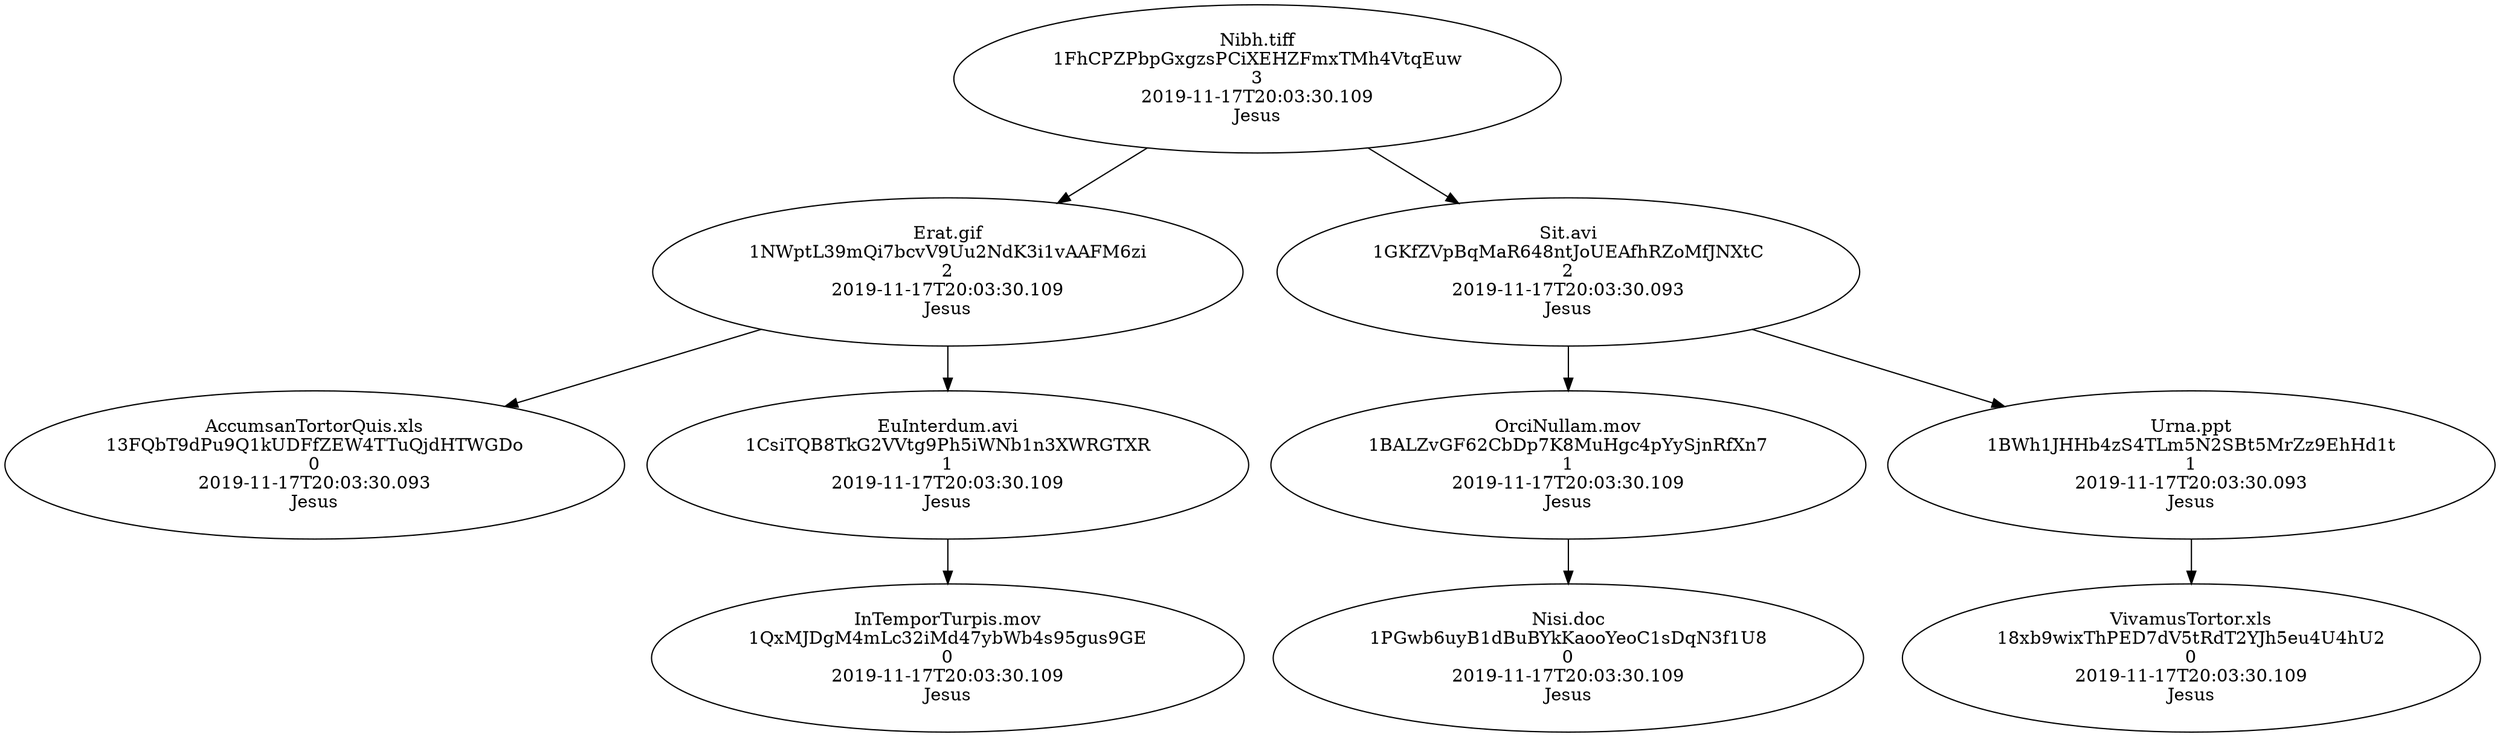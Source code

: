 digraph G {

"Nibh.tiff
1FhCPZPbpGxgzsPCiXEHZFmxTMh4VtqEuw
3
2019-11-17T20:03:30.109
Jesus";
"Nibh.tiff
1FhCPZPbpGxgzsPCiXEHZFmxTMh4VtqEuw
3
2019-11-17T20:03:30.109
Jesus"->"Erat.gif
1NWptL39mQi7bcvV9Uu2NdK3i1vAAFM6zi
2
2019-11-17T20:03:30.109
Jesus";
"Nibh.tiff
1FhCPZPbpGxgzsPCiXEHZFmxTMh4VtqEuw
3
2019-11-17T20:03:30.109
Jesus"->"Sit.avi
1GKfZVpBqMaR648ntJoUEAfhRZoMfJNXtC
2
2019-11-17T20:03:30.093
Jesus";
"Erat.gif
1NWptL39mQi7bcvV9Uu2NdK3i1vAAFM6zi
2
2019-11-17T20:03:30.109
Jesus";
"Erat.gif
1NWptL39mQi7bcvV9Uu2NdK3i1vAAFM6zi
2
2019-11-17T20:03:30.109
Jesus"->"AccumsanTortorQuis.xls
13FQbT9dPu9Q1kUDFfZEW4TTuQjdHTWGDo
0
2019-11-17T20:03:30.093
Jesus";
"Erat.gif
1NWptL39mQi7bcvV9Uu2NdK3i1vAAFM6zi
2
2019-11-17T20:03:30.109
Jesus"->"EuInterdum.avi
1CsiTQB8TkG2VVtg9Ph5iWNb1n3XWRGTXR
1
2019-11-17T20:03:30.109
Jesus";
"AccumsanTortorQuis.xls
13FQbT9dPu9Q1kUDFfZEW4TTuQjdHTWGDo
0
2019-11-17T20:03:30.093
Jesus";
"EuInterdum.avi
1CsiTQB8TkG2VVtg9Ph5iWNb1n3XWRGTXR
1
2019-11-17T20:03:30.109
Jesus";
"EuInterdum.avi
1CsiTQB8TkG2VVtg9Ph5iWNb1n3XWRGTXR
1
2019-11-17T20:03:30.109
Jesus"->"InTemporTurpis.mov
1QxMJDgM4mLc32iMd47ybWb4s95gus9GE
0
2019-11-17T20:03:30.109
Jesus";
"InTemporTurpis.mov
1QxMJDgM4mLc32iMd47ybWb4s95gus9GE
0
2019-11-17T20:03:30.109
Jesus";
"Sit.avi
1GKfZVpBqMaR648ntJoUEAfhRZoMfJNXtC
2
2019-11-17T20:03:30.093
Jesus";
"Sit.avi
1GKfZVpBqMaR648ntJoUEAfhRZoMfJNXtC
2
2019-11-17T20:03:30.093
Jesus"->"OrciNullam.mov
1BALZvGF62CbDp7K8MuHgc4pYySjnRfXn7
1
2019-11-17T20:03:30.109
Jesus";
"Sit.avi
1GKfZVpBqMaR648ntJoUEAfhRZoMfJNXtC
2
2019-11-17T20:03:30.093
Jesus"->"Urna.ppt
1BWh1JHHb4zS4TLm5N2SBt5MrZz9EhHd1t
1
2019-11-17T20:03:30.093
Jesus";
"OrciNullam.mov
1BALZvGF62CbDp7K8MuHgc4pYySjnRfXn7
1
2019-11-17T20:03:30.109
Jesus";
"OrciNullam.mov
1BALZvGF62CbDp7K8MuHgc4pYySjnRfXn7
1
2019-11-17T20:03:30.109
Jesus"->"Nisi.doc
1PGwb6uyB1dBuBYkKaooYeoC1sDqN3f1U8
0
2019-11-17T20:03:30.109
Jesus";
"Nisi.doc
1PGwb6uyB1dBuBYkKaooYeoC1sDqN3f1U8
0
2019-11-17T20:03:30.109
Jesus";
"Urna.ppt
1BWh1JHHb4zS4TLm5N2SBt5MrZz9EhHd1t
1
2019-11-17T20:03:30.093
Jesus";
"Urna.ppt
1BWh1JHHb4zS4TLm5N2SBt5MrZz9EhHd1t
1
2019-11-17T20:03:30.093
Jesus"->"VivamusTortor.xls
18xb9wixThPED7dV5tRdT2YJh5eu4U4hU2
0
2019-11-17T20:03:30.109
Jesus";
"VivamusTortor.xls
18xb9wixThPED7dV5tRdT2YJh5eu4U4hU2
0
2019-11-17T20:03:30.109
Jesus";
}
